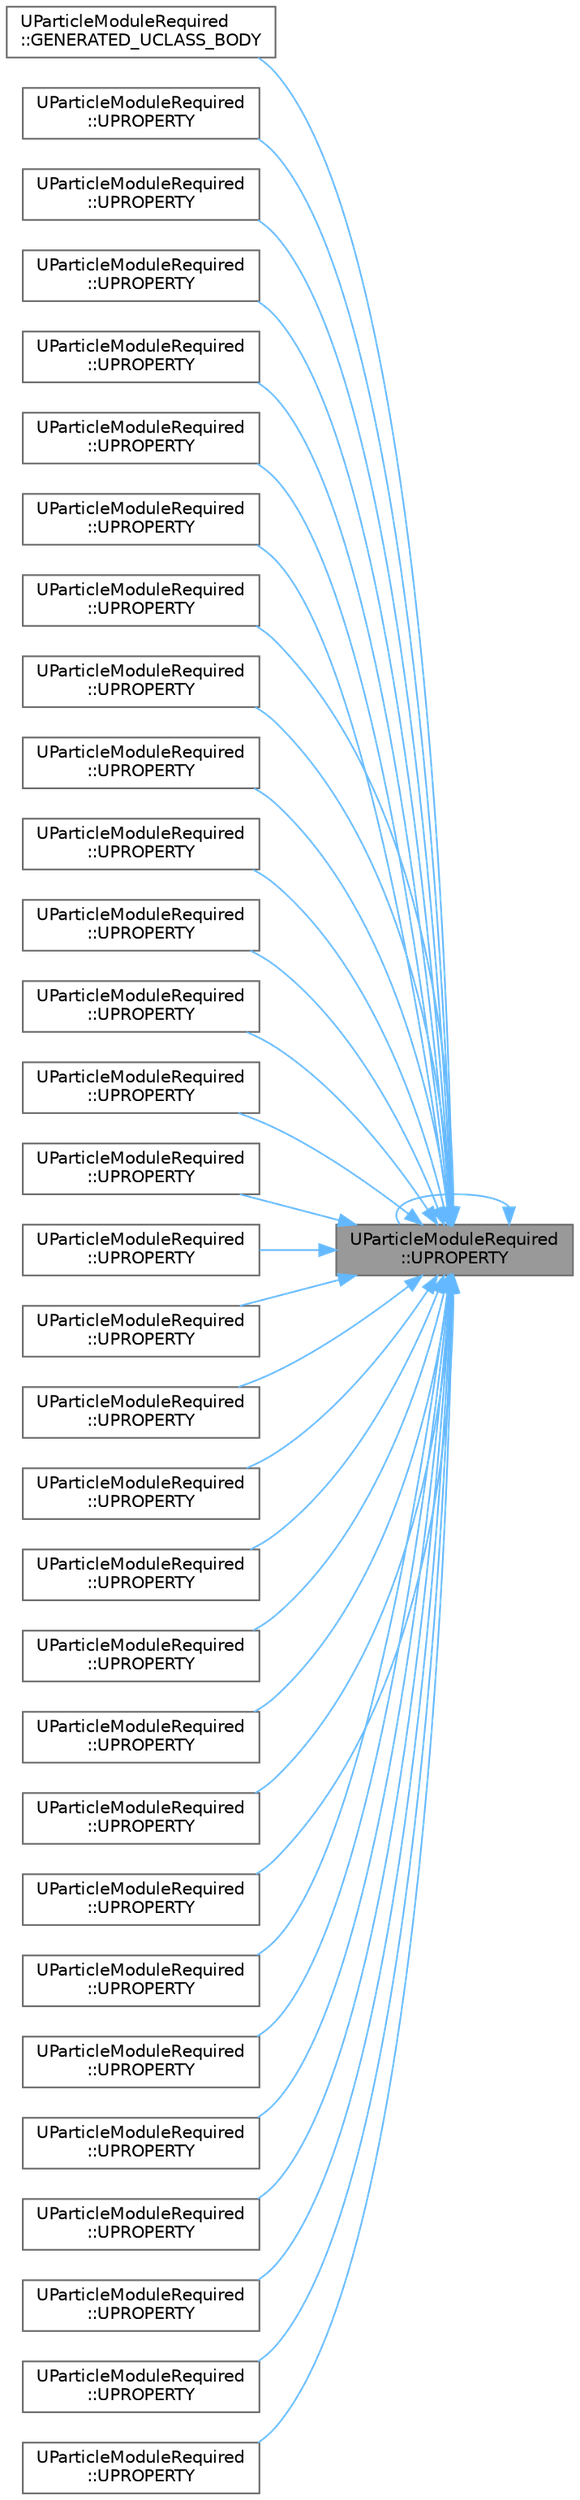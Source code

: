 digraph "UParticleModuleRequired::UPROPERTY"
{
 // INTERACTIVE_SVG=YES
 // LATEX_PDF_SIZE
  bgcolor="transparent";
  edge [fontname=Helvetica,fontsize=10,labelfontname=Helvetica,labelfontsize=10];
  node [fontname=Helvetica,fontsize=10,shape=box,height=0.2,width=0.4];
  rankdir="RL";
  Node1 [id="Node000001",label="UParticleModuleRequired\l::UPROPERTY",height=0.2,width=0.4,color="gray40", fillcolor="grey60", style="filled", fontcolor="black",tooltip="The distance at which PSA_FacingCameraDistanceBlend is fully PSA_Square."];
  Node1 -> Node2 [id="edge1_Node000001_Node000002",dir="back",color="steelblue1",style="solid",tooltip=" "];
  Node2 [id="Node000002",label="UParticleModuleRequired\l::GENERATED_UCLASS_BODY",height=0.2,width=0.4,color="grey40", fillcolor="white", style="filled",URL="$da/de5/classUParticleModuleRequired.html#a7f612f51ca7fb460644e465f0671a8fb",tooltip="The material to utilize for the emitter at this LOD level."];
  Node1 -> Node3 [id="edge2_Node000001_Node000003",dir="back",color="steelblue1",style="solid",tooltip=" "];
  Node3 [id="Node000003",label="UParticleModuleRequired\l::UPROPERTY",height=0.2,width=0.4,color="grey40", fillcolor="white", style="filled",URL="$da/de5/classUParticleModuleRequired.html#a2b8cb6590494b69cc3176d684a1f6dc0",tooltip="Controls UV Flipping for this emitter."];
  Node1 -> Node4 [id="edge3_Node000001_Node000004",dir="back",color="steelblue1",style="solid",tooltip=" "];
  Node4 [id="Node000004",label="UParticleModuleRequired\l::UPROPERTY",height=0.2,width=0.4,color="grey40", fillcolor="white", style="filled",URL="$da/de5/classUParticleModuleRequired.html#ad4d8d2232b920be1e10a742e8bb6794b",tooltip="Indicates the time (in seconds) that this emitter should be delayed in the particle system."];
  Node1 -> Node5 [id="edge4_Node000001_Node000005",dir="back",color="steelblue1",style="solid",tooltip=" "];
  Node5 [id="Node000005",label="UParticleModuleRequired\l::UPROPERTY",height=0.2,width=0.4,color="grey40", fillcolor="white", style="filled",URL="$da/de5/classUParticleModuleRequired.html#ac261ef96ab909d4b64a05acef546cdae",tooltip="The low end of the emitter delay if using a range."];
  Node1 -> Node6 [id="edge5_Node000001_Node000006",dir="back",color="steelblue1",style="solid",tooltip=" "];
  Node6 [id="Node000006",label="UParticleModuleRequired\l::UPROPERTY",height=0.2,width=0.4,color="grey40", fillcolor="white", style="filled",URL="$da/de5/classUParticleModuleRequired.html#a9d7c9180e0a404bcd59577ac7416c5d3",tooltip="World space radius that UVs generated with the ParticleMacroUV material node will tile based on."];
  Node1 -> Node7 [id="edge6_Node000001_Node000007",dir="back",color="steelblue1",style="solid",tooltip=" "];
  Node7 [id="Node000007",label="UParticleModuleRequired\l::UPROPERTY",height=0.2,width=0.4,color="grey40", fillcolor="white", style="filled",URL="$da/de5/classUParticleModuleRequired.html#a5fa30890936b03639cbb38c139e8c109",tooltip="The amount of time (particle-relative, 0.0 to 1.0) to 'lock' on a random sub image 0...."];
  Node1 -> Node8 [id="edge7_Node000001_Node000008",dir="back",color="steelblue1",style="solid",tooltip=" "];
  Node8 [id="Node000008",label="UParticleModuleRequired\l::UPROPERTY",height=0.2,width=0.4,color="grey40", fillcolor="white", style="filled",URL="$da/de5/classUParticleModuleRequired.html#ad498a2218ef61445fc7dbb5cfda60d69",tooltip=" "];
  Node1 -> Node9 [id="edge8_Node000001_Node000009",dir="back",color="steelblue1",style="solid",tooltip=" "];
  Node9 [id="Node000009",label="UParticleModuleRequired\l::UPROPERTY",height=0.2,width=0.4,color="grey40", fillcolor="white", style="filled",URL="$da/de5/classUParticleModuleRequired.html#a99c3443fbf5c990fcbcb14111af020c5",tooltip=" "];
  Node1 -> Node10 [id="edge9_Node000001_Node000010",dir="back",color="steelblue1",style="solid",tooltip=" "];
  Node10 [id="Node000010",label="UParticleModuleRequired\l::UPROPERTY",height=0.2,width=0.4,color="grey40", fillcolor="white", style="filled",URL="$da/de5/classUParticleModuleRequired.html#a34f06760881a3a943ee4ca95e95a04db",tooltip="Local space position that UVs generated with the ParticleMacroUV material node will be centered on."];
  Node1 -> Node11 [id="edge10_Node000001_Node000011",dir="back",color="steelblue1",style="solid",tooltip=" "];
  Node11 [id="Node000011",label="UParticleModuleRequired\l::UPROPERTY",height=0.2,width=0.4,color="grey40", fillcolor="white", style="filled",URL="$da/de5/classUParticleModuleRequired.html#af31b6954ae501c1b9f09cb6040385c30",tooltip="When EmitterNormalsMode is ENM_Cylindrical, particle normals are created to face away from the cylind..."];
  Node1 -> Node12 [id="edge11_Node000001_Node000012",dir="back",color="steelblue1",style="solid",tooltip=" "];
  Node12 [id="Node000012",label="UParticleModuleRequired\l::UPROPERTY",height=0.2,width=0.4,color="grey40", fillcolor="white", style="filled",URL="$da/de5/classUParticleModuleRequired.html#a5fe0586ac23c7d9488aa2da74f468d0c",tooltip="If true, recalculate the emitter duration on each loop."];
  Node1 -> Node13 [id="edge12_Node000001_Node000013",dir="back",color="steelblue1",style="solid",tooltip=" "];
  Node13 [id="Node000013",label="UParticleModuleRequired\l::UPROPERTY",height=0.2,width=0.4,color="grey40", fillcolor="white", style="filled",URL="$da/de5/classUParticleModuleRequired.html#a0a9be58a916b67454f85fb104ec88f06",tooltip="The number of times to loop the emitter."];
  Node1 -> Node14 [id="edge13_Node000001_Node000014",dir="back",color="steelblue1",style="solid",tooltip=" "];
  Node14 [id="Node000014",label="UParticleModuleRequired\l::UPROPERTY",height=0.2,width=0.4,color="grey40", fillcolor="white", style="filled",URL="$da/de5/classUParticleModuleRequired.html#a56049bc0315c63dbe4786b47492e3f73",tooltip="The maximum number of particles to DRAW for this emitter."];
  Node1 -> Node15 [id="edge14_Node000001_Node000015",dir="back",color="steelblue1",style="solid",tooltip=" "];
  Node15 [id="Node000015",label="UParticleModuleRequired\l::UPROPERTY",height=0.2,width=0.4,color="grey40", fillcolor="white", style="filled",URL="$da/de5/classUParticleModuleRequired.html#af85aa42c301dff5e4dbed1cda5395b72",tooltip="The number of times to change a random image over the life of the particle."];
  Node1 -> Node16 [id="edge15_Node000001_Node000016",dir="back",color="steelblue1",style="solid",tooltip=" "];
  Node16 [id="Node000016",label="UParticleModuleRequired\l::UPROPERTY",height=0.2,width=0.4,color="grey40", fillcolor="white", style="filled",URL="$da/de5/classUParticleModuleRequired.html#a084d53fda8bf4169562883fcd9ed043a",tooltip="Ensures that movement generated from the orbit module is applied to velocity-aligned particles."];
  Node1 -> Node17 [id="edge16_Node000001_Node000017",dir="back",color="steelblue1",style="solid",tooltip=" "];
  Node17 [id="Node000017",label="UParticleModuleRequired\l::UPROPERTY",height=0.2,width=0.4,color="grey40", fillcolor="white", style="filled",URL="$da/de5/classUParticleModuleRequired.html#a5bc8d9966f35b5eff5fc0468a81790c5",tooltip="The number of sub-images vertically in the texture."];
  Node1 -> Node18 [id="edge17_Node000001_Node000018",dir="back",color="steelblue1",style="solid",tooltip=" "];
  Node18 [id="Node000018",label="UParticleModuleRequired\l::UPROPERTY",height=0.2,width=0.4,color="grey40", fillcolor="white", style="filled",URL="$da/de5/classUParticleModuleRequired.html#a00667d1f04ecc771a2d3fbffc439e1a6",tooltip="The rate at which to spawn particles."];
  Node1 -> Node19 [id="edge18_Node000001_Node000019",dir="back",color="steelblue1",style="solid",tooltip=" "];
  Node19 [id="Node000019",label="UParticleModuleRequired\l::UPROPERTY",height=0.2,width=0.4,color="grey40", fillcolor="white", style="filled",URL="$da/de5/classUParticleModuleRequired.html#a1d53c75e28c32719840c0daef3880cba",tooltip="Named material overrides for this emitter."];
  Node1 -> Node20 [id="edge19_Node000001_Node000020",dir="back",color="steelblue1",style="solid",tooltip=" "];
  Node20 [id="Node000020",label="UParticleModuleRequired\l::UPROPERTY",height=0.2,width=0.4,color="grey40", fillcolor="white", style="filled",URL="$da/de5/classUParticleModuleRequired.html#a1f8c9446133c432a559a9c01908b6d7a",tooltip="The array of burst entries."];
  Node1 -> Node21 [id="edge20_Node000001_Node000021",dir="back",color="steelblue1",style="solid",tooltip=" "];
  Node21 [id="Node000021",label="UParticleModuleRequired\l::UPROPERTY",height=0.2,width=0.4,color="grey40", fillcolor="white", style="filled",URL="$da/de5/classUParticleModuleRequired.html#a549cf8cb557ccb5f8a88254351f95ffc",tooltip="Normal generation mode for this emitter LOD."];
  Node1 -> Node22 [id="edge21_Node000001_Node000022",dir="back",color="steelblue1",style="solid",tooltip=" "];
  Node22 [id="Node000022",label="UParticleModuleRequired\l::UPROPERTY",height=0.2,width=0.4,color="grey40", fillcolor="white", style="filled",URL="$da/de5/classUParticleModuleRequired.html#af7a9c491eb49228e9a7628b24883207f",tooltip="Override the system MacroUV settings."];
  Node1 -> Node23 [id="edge22_Node000001_Node000023",dir="back",color="steelblue1",style="solid",tooltip=" "];
  Node23 [id="Node000023",label="UParticleModuleRequired\l::UPROPERTY",height=0.2,width=0.4,color="grey40", fillcolor="white", style="filled",URL="$da/de5/classUParticleModuleRequired.html#a673bf526354ec83e17ba9f7c1b477318",tooltip="More bounding vertices results in reduced overdraw, but adds more triangle overhead."];
  Node1 -> Node24 [id="edge23_Node000001_Node000024",dir="back",color="steelblue1",style="solid",tooltip=" "];
  Node24 [id="Node000024",label="UParticleModuleRequired\l::UPROPERTY",height=0.2,width=0.4,color="grey40", fillcolor="white", style="filled",URL="$da/de5/classUParticleModuleRequired.html#a2ed947e9720bbec7fa849dd350b69a05",tooltip="Whether to scale the UV or not - ie, the model wasn't setup with sub uvs."];
  Node1 -> Node25 [id="edge24_Node000001_Node000025",dir="back",color="steelblue1",style="solid",tooltip=" "];
  Node25 [id="Node000025",label="UParticleModuleRequired\l::UPROPERTY",height=0.2,width=0.4,color="grey40", fillcolor="white", style="filled",URL="$da/de5/classUParticleModuleRequired.html#a5264ea556c05337d7aef1e7dd9b9ef2c",tooltip="The screen alignment to utilize for the emitter at this LOD level."];
  Node1 -> Node26 [id="edge25_Node000001_Node000026",dir="back",color="steelblue1",style="solid",tooltip=" "];
  Node26 [id="Node000026",label="UParticleModuleRequired\l::UPROPERTY",height=0.2,width=0.4,color="grey40", fillcolor="white", style="filled",URL="$da/de5/classUParticleModuleRequired.html#a4e3cbf65760e9e5c4d95b4eb080c6826",tooltip="If true, update the emitter in local space."];
  Node1 -> Node27 [id="edge26_Node000001_Node000027",dir="back",color="steelblue1",style="solid",tooltip=" "];
  Node27 [id="Node000027",label="UParticleModuleRequired\l::UPROPERTY",height=0.2,width=0.4,color="grey40", fillcolor="white", style="filled",URL="$da/de5/classUParticleModuleRequired.html#aac813cc37fbcb7dd9e9884e008f5b5e9",tooltip="If true, the emitter will be delayed only on the first loop."];
  Node1 -> Node28 [id="edge27_Node000001_Node000028",dir="back",color="steelblue1",style="solid",tooltip=" "];
  Node28 [id="Node000028",label="UParticleModuleRequired\l::UPROPERTY",height=0.2,width=0.4,color="grey40", fillcolor="white", style="filled",URL="$da/de5/classUParticleModuleRequired.html#a94f19b15699f963cde3debabd57bd600",tooltip="Texture to generate bounding geometry from."];
  Node1 -> Node29 [id="edge28_Node000001_Node000029",dir="back",color="steelblue1",style="solid",tooltip=" "];
  Node29 [id="Node000029",label="UParticleModuleRequired\l::UPROPERTY",height=0.2,width=0.4,color="grey40", fillcolor="white", style="filled",URL="$da/de5/classUParticleModuleRequired.html#a68c54888c5f03c868f1262425706181a",tooltip="Alpha channel values larger than the threshold are considered occupied and will be contained in the b..."];
  Node1 -> Node30 [id="edge29_Node000001_Node000030",dir="back",color="steelblue1",style="solid",tooltip=" "];
  Node30 [id="Node000030",label="UParticleModuleRequired\l::UPROPERTY",height=0.2,width=0.4,color="grey40", fillcolor="white", style="filled",URL="$da/de5/classUParticleModuleRequired.html#aa1c85c442a1821b6827240a0a0eb9d1c",tooltip="If true, the EmitterTime for the emitter will be calculated by modulating the SecondsSinceCreation by..."];
  Node1 -> Node31 [id="edge30_Node000001_Node000031",dir="back",color="steelblue1",style="solid",tooltip=" "];
  Node31 [id="Node000031",label="UParticleModuleRequired\l::UPROPERTY",height=0.2,width=0.4,color="grey40", fillcolor="white", style="filled",URL="$da/de5/classUParticleModuleRequired.html#aeb6e6ddf6116c0974378e0fb248e7db7",tooltip="The low end of the emitter duration if using a range."];
  Node1 -> Node32 [id="edge31_Node000001_Node000032",dir="back",color="steelblue1",style="solid",tooltip=" "];
  Node32 [id="Node000032",label="UParticleModuleRequired\l::UPROPERTY",height=0.2,width=0.4,color="grey40", fillcolor="white", style="filled",URL="$da/de5/classUParticleModuleRequired.html#aa15539560a1ab9b53bc2f8e7d5f96d0c",tooltip="The distance at which PSA_FacingCameraDistanceBlend is fully PSA_FacingCameraPosition."];
  Node1 -> Node1 [id="edge32_Node000001_Node000001",dir="back",color="steelblue1",style="solid",tooltip=" "];
}
